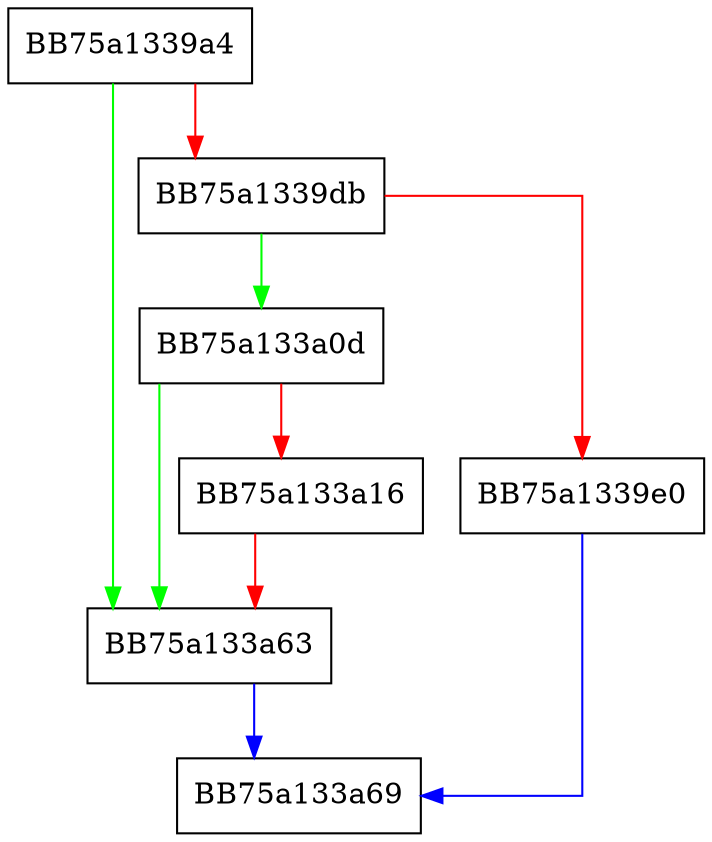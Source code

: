 digraph ShouldTestBloomFilter {
  node [shape="box"];
  graph [splines=ortho];
  BB75a1339a4 -> BB75a133a63 [color="green"];
  BB75a1339a4 -> BB75a1339db [color="red"];
  BB75a1339db -> BB75a133a0d [color="green"];
  BB75a1339db -> BB75a1339e0 [color="red"];
  BB75a1339e0 -> BB75a133a69 [color="blue"];
  BB75a133a0d -> BB75a133a63 [color="green"];
  BB75a133a0d -> BB75a133a16 [color="red"];
  BB75a133a16 -> BB75a133a63 [color="red"];
  BB75a133a63 -> BB75a133a69 [color="blue"];
}